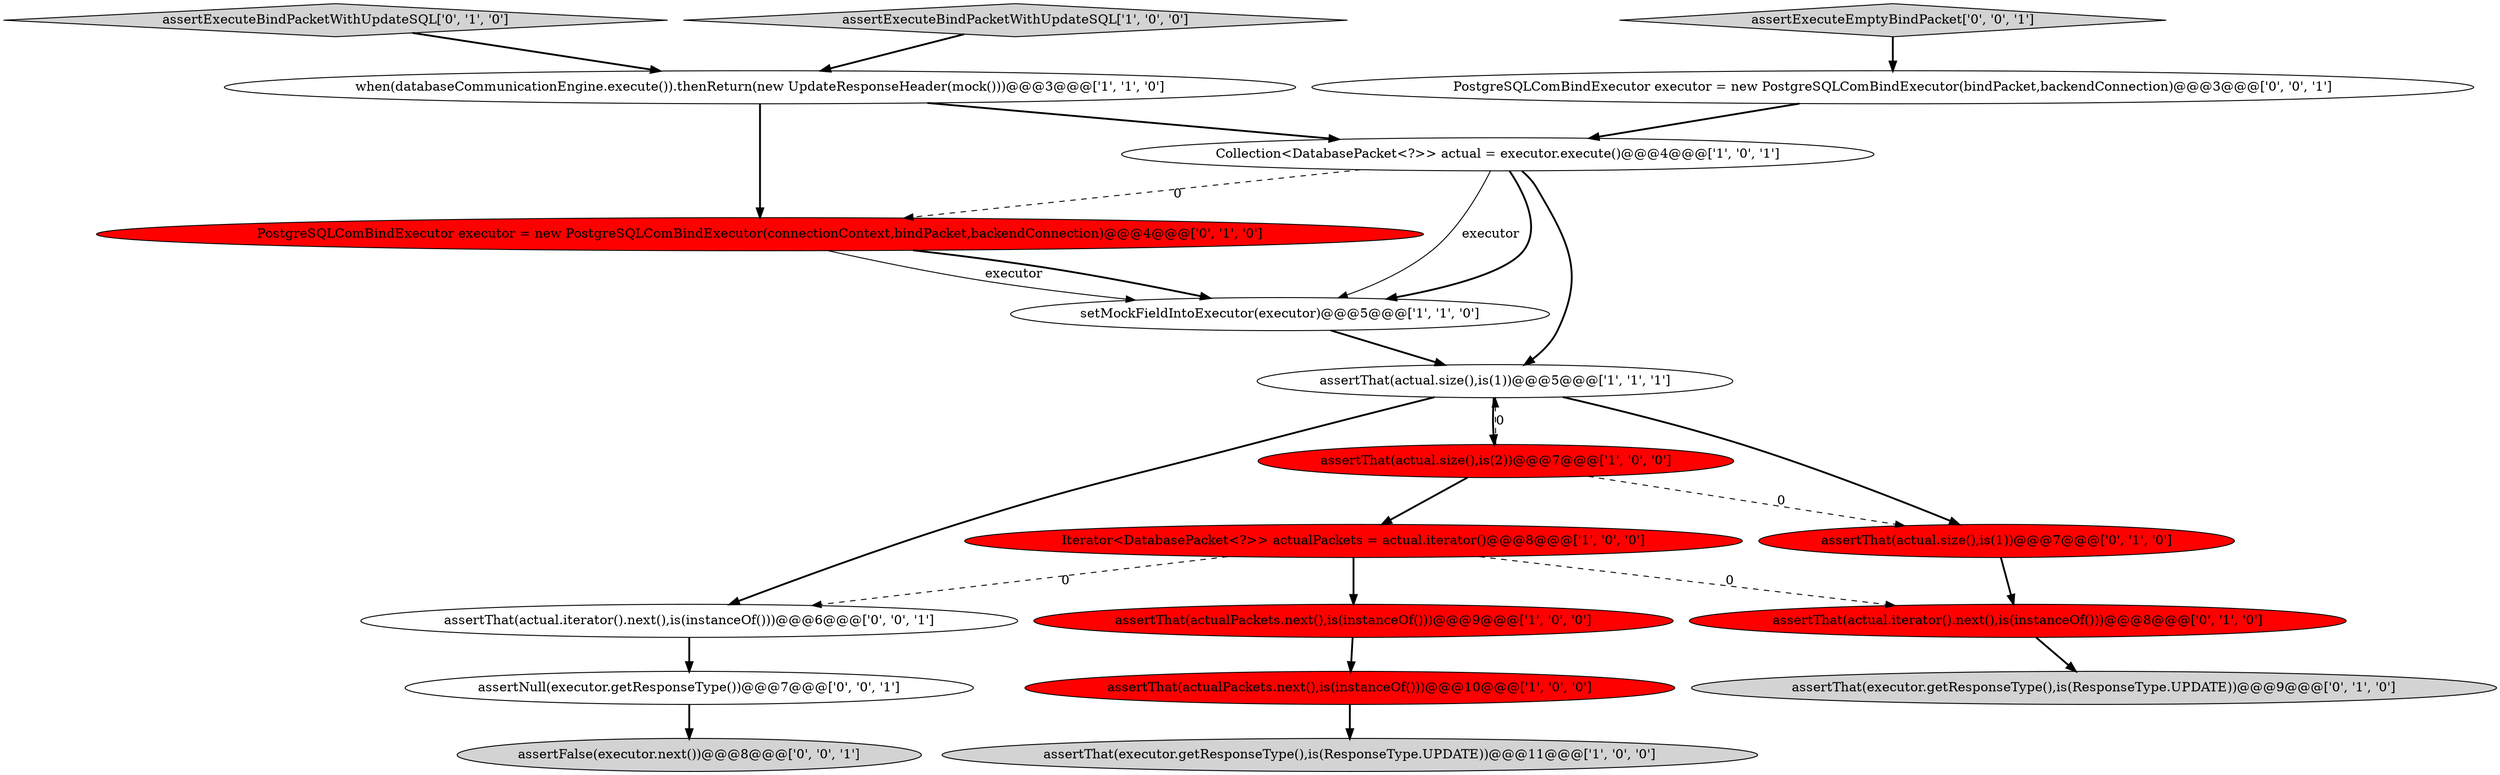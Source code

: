 digraph {
1 [style = filled, label = "setMockFieldIntoExecutor(executor)@@@5@@@['1', '1', '0']", fillcolor = white, shape = ellipse image = "AAA0AAABBB1BBB"];
5 [style = filled, label = "assertThat(actual.size(),is(2))@@@7@@@['1', '0', '0']", fillcolor = red, shape = ellipse image = "AAA1AAABBB1BBB"];
10 [style = filled, label = "assertThat(actual.iterator().next(),is(instanceOf()))@@@8@@@['0', '1', '0']", fillcolor = red, shape = ellipse image = "AAA1AAABBB2BBB"];
6 [style = filled, label = "assertExecuteBindPacketWithUpdateSQL['1', '0', '0']", fillcolor = lightgray, shape = diamond image = "AAA0AAABBB1BBB"];
7 [style = filled, label = "assertThat(actual.size(),is(1))@@@5@@@['1', '1', '1']", fillcolor = white, shape = ellipse image = "AAA0AAABBB1BBB"];
11 [style = filled, label = "assertThat(executor.getResponseType(),is(ResponseType.UPDATE))@@@9@@@['0', '1', '0']", fillcolor = lightgray, shape = ellipse image = "AAA0AAABBB2BBB"];
12 [style = filled, label = "assertThat(actual.size(),is(1))@@@7@@@['0', '1', '0']", fillcolor = red, shape = ellipse image = "AAA1AAABBB2BBB"];
2 [style = filled, label = "assertThat(actualPackets.next(),is(instanceOf()))@@@9@@@['1', '0', '0']", fillcolor = red, shape = ellipse image = "AAA1AAABBB1BBB"];
14 [style = filled, label = "PostgreSQLComBindExecutor executor = new PostgreSQLComBindExecutor(connectionContext,bindPacket,backendConnection)@@@4@@@['0', '1', '0']", fillcolor = red, shape = ellipse image = "AAA1AAABBB2BBB"];
0 [style = filled, label = "Iterator<DatabasePacket<?>> actualPackets = actual.iterator()@@@8@@@['1', '0', '0']", fillcolor = red, shape = ellipse image = "AAA1AAABBB1BBB"];
15 [style = filled, label = "PostgreSQLComBindExecutor executor = new PostgreSQLComBindExecutor(bindPacket,backendConnection)@@@3@@@['0', '0', '1']", fillcolor = white, shape = ellipse image = "AAA0AAABBB3BBB"];
16 [style = filled, label = "assertFalse(executor.next())@@@8@@@['0', '0', '1']", fillcolor = lightgray, shape = ellipse image = "AAA0AAABBB3BBB"];
4 [style = filled, label = "Collection<DatabasePacket<?>> actual = executor.execute()@@@4@@@['1', '0', '1']", fillcolor = white, shape = ellipse image = "AAA0AAABBB1BBB"];
13 [style = filled, label = "assertExecuteBindPacketWithUpdateSQL['0', '1', '0']", fillcolor = lightgray, shape = diamond image = "AAA0AAABBB2BBB"];
17 [style = filled, label = "assertExecuteEmptyBindPacket['0', '0', '1']", fillcolor = lightgray, shape = diamond image = "AAA0AAABBB3BBB"];
8 [style = filled, label = "assertThat(actualPackets.next(),is(instanceOf()))@@@10@@@['1', '0', '0']", fillcolor = red, shape = ellipse image = "AAA1AAABBB1BBB"];
18 [style = filled, label = "assertNull(executor.getResponseType())@@@7@@@['0', '0', '1']", fillcolor = white, shape = ellipse image = "AAA0AAABBB3BBB"];
19 [style = filled, label = "assertThat(actual.iterator().next(),is(instanceOf()))@@@6@@@['0', '0', '1']", fillcolor = white, shape = ellipse image = "AAA0AAABBB3BBB"];
3 [style = filled, label = "assertThat(executor.getResponseType(),is(ResponseType.UPDATE))@@@11@@@['1', '0', '0']", fillcolor = lightgray, shape = ellipse image = "AAA0AAABBB1BBB"];
9 [style = filled, label = "when(databaseCommunicationEngine.execute()).thenReturn(new UpdateResponseHeader(mock()))@@@3@@@['1', '1', '0']", fillcolor = white, shape = ellipse image = "AAA0AAABBB1BBB"];
19->18 [style = bold, label=""];
5->12 [style = dashed, label="0"];
7->12 [style = bold, label=""];
0->19 [style = dashed, label="0"];
9->4 [style = bold, label=""];
14->1 [style = solid, label="executor"];
0->2 [style = bold, label=""];
8->3 [style = bold, label=""];
1->7 [style = bold, label=""];
4->7 [style = bold, label=""];
14->1 [style = bold, label=""];
0->10 [style = dashed, label="0"];
4->1 [style = solid, label="executor"];
7->5 [style = bold, label=""];
12->10 [style = bold, label=""];
5->0 [style = bold, label=""];
15->4 [style = bold, label=""];
17->15 [style = bold, label=""];
9->14 [style = bold, label=""];
4->14 [style = dashed, label="0"];
4->1 [style = bold, label=""];
13->9 [style = bold, label=""];
6->9 [style = bold, label=""];
5->7 [style = dashed, label="0"];
7->19 [style = bold, label=""];
2->8 [style = bold, label=""];
10->11 [style = bold, label=""];
18->16 [style = bold, label=""];
}
